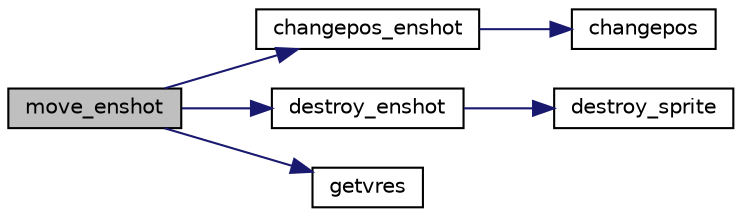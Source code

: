 digraph "move_enshot"
{
 // LATEX_PDF_SIZE
  edge [fontname="Helvetica",fontsize="10",labelfontname="Helvetica",labelfontsize="10"];
  node [fontname="Helvetica",fontsize="10",shape=record];
  rankdir="LR";
  Node1 [label="move_enshot",height=0.2,width=0.4,color="black", fillcolor="grey75", style="filled", fontcolor="black",tooltip="aumenta verticalemnte em speed a posicao do elemento passado como argumento."];
  Node1 -> Node2 [color="midnightblue",fontsize="10",style="solid",fontname="Helvetica"];
  Node2 [label="changepos_enshot",height=0.2,width=0.4,color="black", fillcolor="white", style="filled",URL="$enemies_8c.html#a3ed5083cb570c7040173934586168f23",tooltip="muda a posicao do elemento passado como argumento."];
  Node2 -> Node3 [color="midnightblue",fontsize="10",style="solid",fontname="Helvetica"];
  Node3 [label="changepos",height=0.2,width=0.4,color="black", fillcolor="white", style="filled",URL="$group__sprite.html#gac8dfdcf29f4a4526bd7996ff2a86eace",tooltip=" "];
  Node1 -> Node4 [color="midnightblue",fontsize="10",style="solid",fontname="Helvetica"];
  Node4 [label="destroy_enshot",height=0.2,width=0.4,color="black", fillcolor="white", style="filled",URL="$enemies_8c.html#a369cdc44beb6f05c1f7b184b1caef590",tooltip="destroi enshot e apaga o da memoria."];
  Node4 -> Node5 [color="midnightblue",fontsize="10",style="solid",fontname="Helvetica"];
  Node5 [label="destroy_sprite",height=0.2,width=0.4,color="black", fillcolor="white", style="filled",URL="$group__sprite.html#gaf16c6befaac9ffb673b9e3c798d542ed",tooltip=" "];
  Node1 -> Node6 [color="midnightblue",fontsize="10",style="solid",fontname="Helvetica"];
  Node6 [label="getvres",height=0.2,width=0.4,color="black", fillcolor="white", style="filled",URL="$graphic_8c.html#a0a35b52eb9f5a7d43680329288292005",tooltip="retorna a resolucao vertical do ecra, relativa ao modo utilizado."];
}
